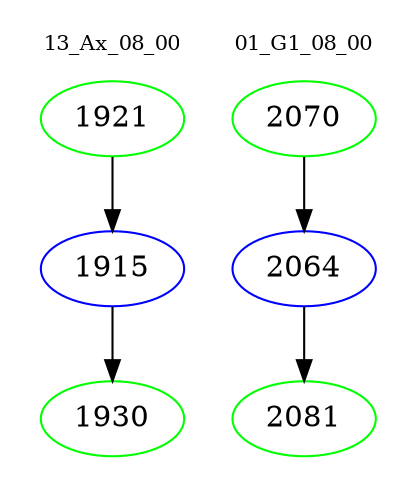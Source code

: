 digraph{
subgraph cluster_0 {
color = white
label = "13_Ax_08_00";
fontsize=10;
T0_1921 [label="1921", color="green"]
T0_1921 -> T0_1915 [color="black"]
T0_1915 [label="1915", color="blue"]
T0_1915 -> T0_1930 [color="black"]
T0_1930 [label="1930", color="green"]
}
subgraph cluster_1 {
color = white
label = "01_G1_08_00";
fontsize=10;
T1_2070 [label="2070", color="green"]
T1_2070 -> T1_2064 [color="black"]
T1_2064 [label="2064", color="blue"]
T1_2064 -> T1_2081 [color="black"]
T1_2081 [label="2081", color="green"]
}
}
